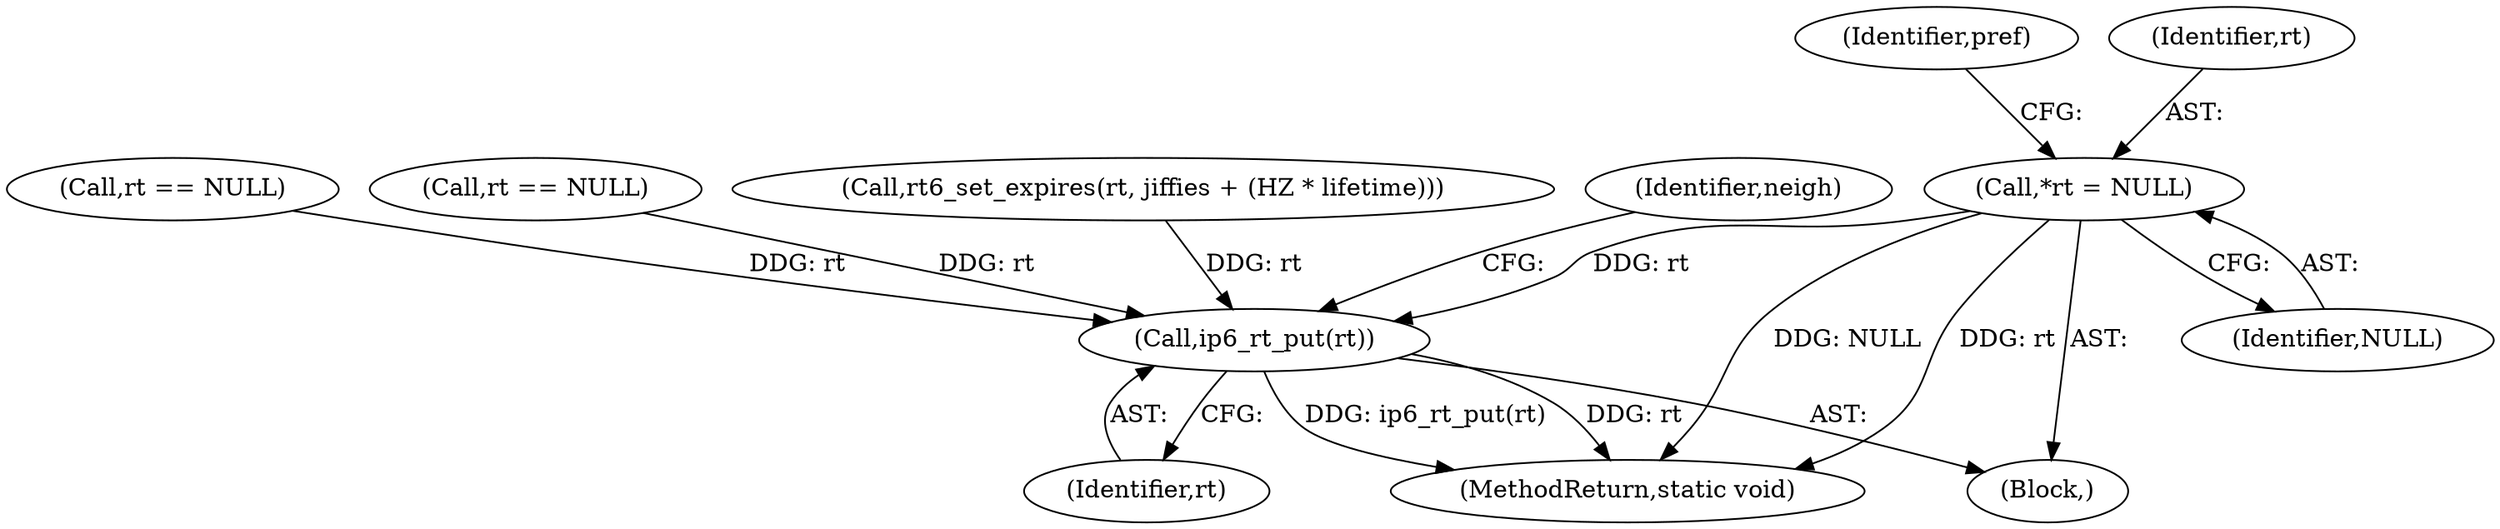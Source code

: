 digraph "0_linux_6fd99094de2b83d1d4c8457f2c83483b2828e75a@pointer" {
"1000126" [label="(Call,*rt = NULL)"];
"1001098" [label="(Call,ip6_rt_put(rt))"];
"1001104" [label="(MethodReturn,static void)"];
"1001101" [label="(Identifier,neigh)"];
"1000134" [label="(Identifier,pref)"];
"1000112" [label="(Block,)"];
"1000127" [label="(Identifier,rt)"];
"1000128" [label="(Identifier,NULL)"];
"1000476" [label="(Call,rt == NULL)"];
"1001099" [label="(Identifier,rt)"];
"1000126" [label="(Call,*rt = NULL)"];
"1000454" [label="(Call,rt == NULL)"];
"1001098" [label="(Call,ip6_rt_put(rt))"];
"1000534" [label="(Call,rt6_set_expires(rt, jiffies + (HZ * lifetime)))"];
"1000126" -> "1000112"  [label="AST: "];
"1000126" -> "1000128"  [label="CFG: "];
"1000127" -> "1000126"  [label="AST: "];
"1000128" -> "1000126"  [label="AST: "];
"1000134" -> "1000126"  [label="CFG: "];
"1000126" -> "1001104"  [label="DDG: rt"];
"1000126" -> "1001104"  [label="DDG: NULL"];
"1000126" -> "1001098"  [label="DDG: rt"];
"1001098" -> "1000112"  [label="AST: "];
"1001098" -> "1001099"  [label="CFG: "];
"1001099" -> "1001098"  [label="AST: "];
"1001101" -> "1001098"  [label="CFG: "];
"1001098" -> "1001104"  [label="DDG: rt"];
"1001098" -> "1001104"  [label="DDG: ip6_rt_put(rt)"];
"1000454" -> "1001098"  [label="DDG: rt"];
"1000476" -> "1001098"  [label="DDG: rt"];
"1000534" -> "1001098"  [label="DDG: rt"];
}
